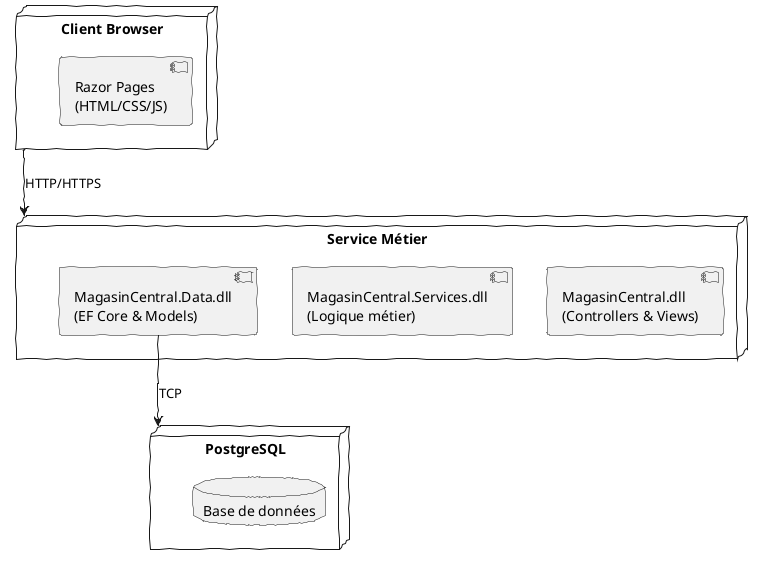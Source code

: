 @startuml
skinparam handwritten true
top to bottom direction

node "Client Browser" as Browser {
  [Razor Pages\n(HTML/CSS/JS)] as RazorPages
}

node "Service Métier" as WebServer {
  component "MagasinCentral.dll\n(Controllers & Views)" as Client
  component "MagasinCentral.Services.dll\n(Logique métier)" as Services
  component "MagasinCentral.Data.dll\n(EF Core & Models)" as DataLayer
}

node "PostgreSQL" as database {
  database "Base de données" as DB
}

Browser --> WebServer : HTTP/HTTPS
DataLayer --> database : TCP
@enduml
